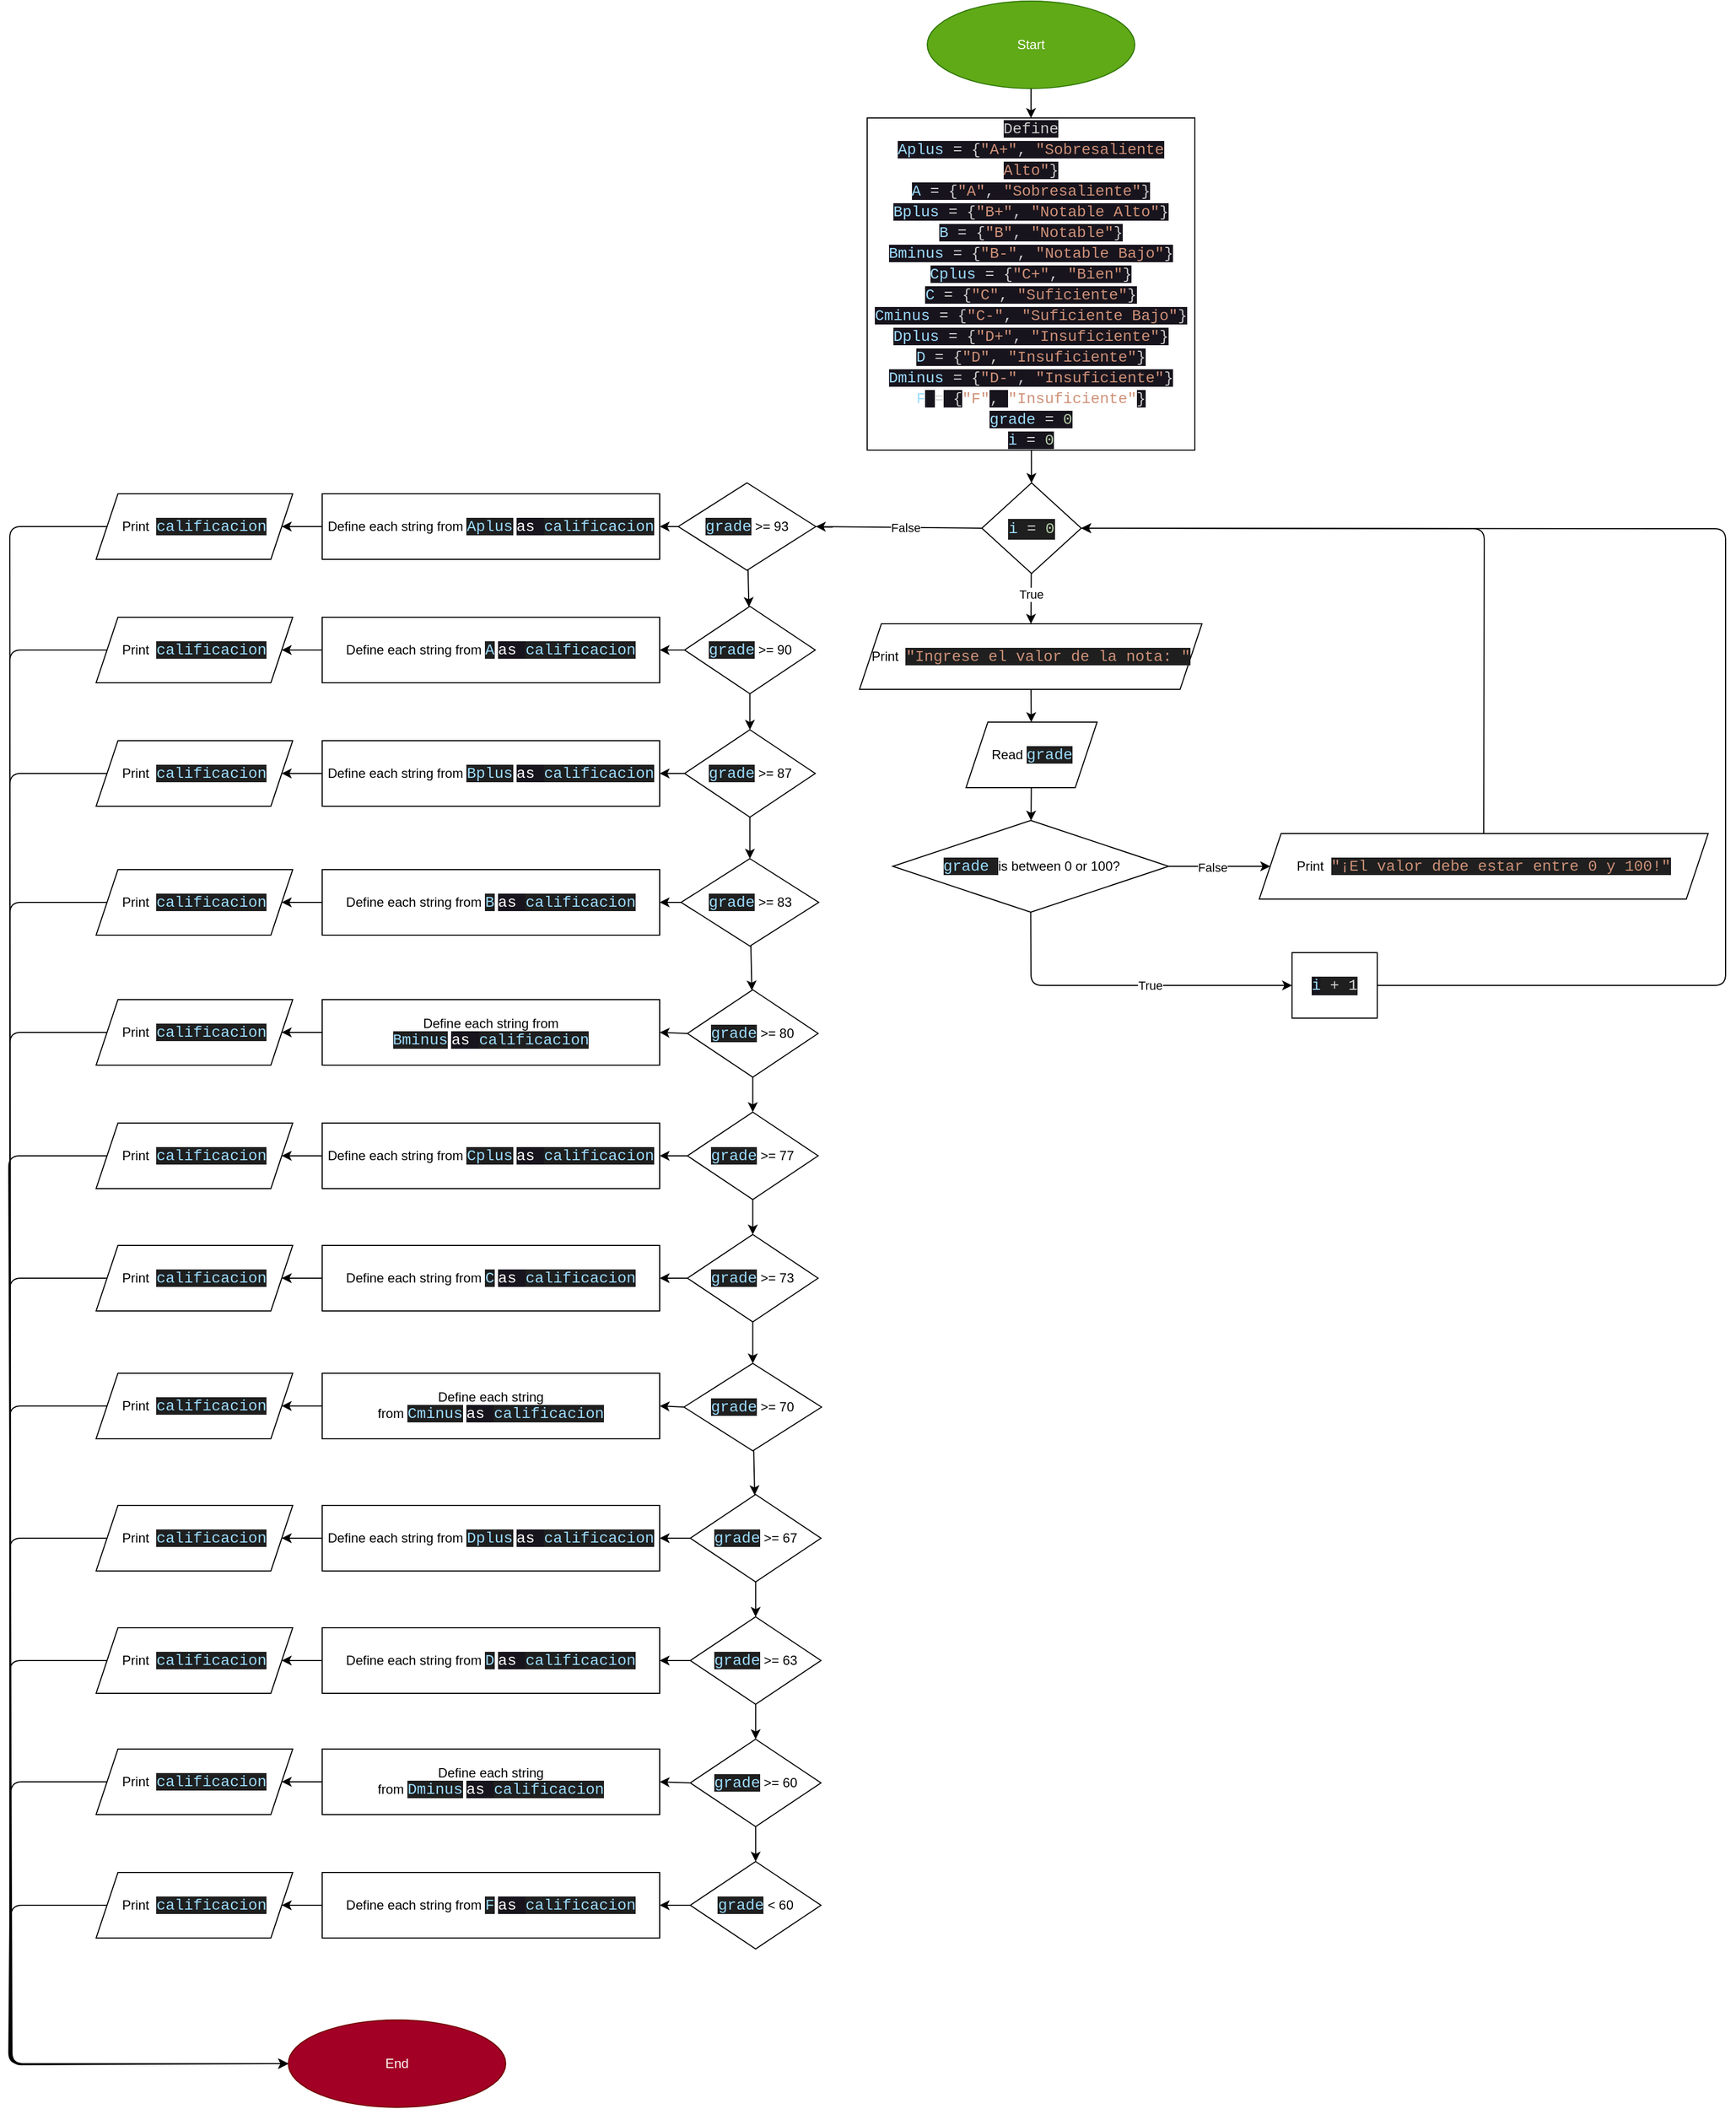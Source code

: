 <mxfile>
    <diagram id="XSylBhmxbTBiI_QQTQJq" name="Page-1">
        <mxGraphModel dx="666" dy="461" grid="0" gridSize="10" guides="1" tooltips="1" connect="1" arrows="1" fold="1" page="1" pageScale="1" pageWidth="1700" pageHeight="2100" background="none" math="0" shadow="0">
            <root>
                <mxCell id="0"/>
                <mxCell id="1" parent="0"/>
                <mxCell id="4" style="edgeStyle=none;html=1;exitX=0.5;exitY=1;exitDx=0;exitDy=0;entryX=0.5;entryY=0;entryDx=0;entryDy=0;" parent="1" source="2" target="3" edge="1">
                    <mxGeometry relative="1" as="geometry"/>
                </mxCell>
                <mxCell id="2" value="Start" style="ellipse;whiteSpace=wrap;html=1;fillColor=#60a917;fontColor=#ffffff;strokeColor=#2D7600;" parent="1" vertex="1">
                    <mxGeometry x="903" y="74" width="190" height="80" as="geometry"/>
                </mxCell>
                <mxCell id="8" value="" style="edgeStyle=none;html=1;" parent="1" source="3" target="7" edge="1">
                    <mxGeometry relative="1" as="geometry"/>
                </mxCell>
                <mxCell id="3" value="&lt;div style=&quot;color: rgb(204, 204, 204); font-family: Consolas, &amp;quot;Courier New&amp;quot;, monospace; font-size: 14px; line-height: 19px;&quot;&gt;&lt;div style=&quot;&quot;&gt;&lt;span style=&quot;background-color: rgb(24, 20, 29);&quot;&gt;Define&lt;/span&gt;&lt;/div&gt;&lt;div style=&quot;&quot;&gt;&lt;span style=&quot;background-color: rgb(24, 20, 29);&quot;&gt;&lt;span style=&quot;color: rgb(156, 220, 254);&quot;&gt;Aplus&lt;/span&gt; &lt;span style=&quot;color: rgb(212, 212, 212);&quot;&gt;=&lt;/span&gt; {&lt;span style=&quot;color: rgb(206, 145, 120);&quot;&gt;&quot;A+&quot;&lt;/span&gt;, &lt;span style=&quot;color: rgb(206, 145, 120);&quot;&gt;&quot;Sobresaliente Alto&quot;&lt;/span&gt;}&lt;/span&gt;&lt;/div&gt;&lt;div style=&quot;&quot;&gt;&lt;span style=&quot;background-color: rgb(24, 20, 29);&quot;&gt;&lt;span style=&quot;color: #9cdcfe;&quot;&gt;A&lt;/span&gt; &lt;span style=&quot;color: #d4d4d4;&quot;&gt;=&lt;/span&gt; {&lt;span style=&quot;color: #ce9178;&quot;&gt;&quot;A&quot;&lt;/span&gt;, &lt;span style=&quot;color: #ce9178;&quot;&gt;&quot;Sobresaliente&quot;&lt;/span&gt;}&lt;/span&gt;&lt;/div&gt;&lt;div style=&quot;&quot;&gt;&lt;span style=&quot;background-color: rgb(24, 20, 29);&quot;&gt;&lt;span style=&quot;color: #9cdcfe;&quot;&gt;Bplus&lt;/span&gt; &lt;span style=&quot;color: #d4d4d4;&quot;&gt;=&lt;/span&gt; {&lt;span style=&quot;color: #ce9178;&quot;&gt;&quot;B+&quot;&lt;/span&gt;, &lt;span style=&quot;color: #ce9178;&quot;&gt;&quot;Notable Alto&quot;&lt;/span&gt;}&lt;/span&gt;&lt;/div&gt;&lt;div style=&quot;&quot;&gt;&lt;span style=&quot;background-color: rgb(24, 20, 29);&quot;&gt;&lt;span style=&quot;color: #9cdcfe;&quot;&gt;B&lt;/span&gt; &lt;span style=&quot;color: #d4d4d4;&quot;&gt;=&lt;/span&gt; {&lt;span style=&quot;color: #ce9178;&quot;&gt;&quot;B&quot;&lt;/span&gt;, &lt;span style=&quot;color: #ce9178;&quot;&gt;&quot;Notable&quot;&lt;/span&gt;}&lt;/span&gt;&lt;/div&gt;&lt;div style=&quot;&quot;&gt;&lt;span style=&quot;background-color: rgb(24, 20, 29);&quot;&gt;&lt;span style=&quot;color: #9cdcfe;&quot;&gt;Bminus&lt;/span&gt; &lt;span style=&quot;color: #d4d4d4;&quot;&gt;=&lt;/span&gt; {&lt;span style=&quot;color: #ce9178;&quot;&gt;&quot;B-&quot;&lt;/span&gt;, &lt;span style=&quot;color: #ce9178;&quot;&gt;&quot;Notable Bajo&quot;&lt;/span&gt;}&lt;/span&gt;&lt;/div&gt;&lt;div style=&quot;&quot;&gt;&lt;span style=&quot;background-color: rgb(24, 20, 29);&quot;&gt;&lt;span style=&quot;color: #9cdcfe;&quot;&gt;Cplus&lt;/span&gt; &lt;span style=&quot;color: #d4d4d4;&quot;&gt;=&lt;/span&gt; {&lt;span style=&quot;color: #ce9178;&quot;&gt;&quot;C+&quot;&lt;/span&gt;, &lt;span style=&quot;color: #ce9178;&quot;&gt;&quot;Bien&quot;&lt;/span&gt;}&lt;/span&gt;&lt;/div&gt;&lt;div style=&quot;&quot;&gt;&lt;span style=&quot;background-color: rgb(24, 20, 29);&quot;&gt;&lt;span style=&quot;color: #9cdcfe;&quot;&gt;C&lt;/span&gt; &lt;span style=&quot;color: #d4d4d4;&quot;&gt;=&lt;/span&gt; {&lt;span style=&quot;color: #ce9178;&quot;&gt;&quot;C&quot;&lt;/span&gt;, &lt;span style=&quot;color: #ce9178;&quot;&gt;&quot;Suficiente&quot;&lt;/span&gt;}&lt;/span&gt;&lt;/div&gt;&lt;div style=&quot;&quot;&gt;&lt;span style=&quot;background-color: rgb(24, 20, 29);&quot;&gt;&lt;span style=&quot;color: #9cdcfe;&quot;&gt;Cminus&lt;/span&gt; &lt;span style=&quot;color: #d4d4d4;&quot;&gt;=&lt;/span&gt; {&lt;span style=&quot;color: #ce9178;&quot;&gt;&quot;C-&quot;&lt;/span&gt;, &lt;span style=&quot;color: #ce9178;&quot;&gt;&quot;Suficiente Bajo&quot;&lt;/span&gt;}&lt;/span&gt;&lt;/div&gt;&lt;div style=&quot;&quot;&gt;&lt;span style=&quot;background-color: rgb(24, 20, 29);&quot;&gt;&lt;span style=&quot;color: #9cdcfe;&quot;&gt;Dplus&lt;/span&gt; &lt;span style=&quot;color: #d4d4d4;&quot;&gt;=&lt;/span&gt; {&lt;span style=&quot;color: #ce9178;&quot;&gt;&quot;D+&quot;&lt;/span&gt;, &lt;span style=&quot;color: #ce9178;&quot;&gt;&quot;Insuficiente&quot;&lt;/span&gt;}&lt;/span&gt;&lt;/div&gt;&lt;div style=&quot;&quot;&gt;&lt;span style=&quot;background-color: rgb(24, 20, 29);&quot;&gt;&lt;span style=&quot;color: #9cdcfe;&quot;&gt;D&lt;/span&gt; &lt;span style=&quot;color: #d4d4d4;&quot;&gt;=&lt;/span&gt; {&lt;span style=&quot;color: #ce9178;&quot;&gt;&quot;D&quot;&lt;/span&gt;, &lt;span style=&quot;color: #ce9178;&quot;&gt;&quot;Insuficiente&quot;&lt;/span&gt;}&lt;/span&gt;&lt;/div&gt;&lt;div style=&quot;&quot;&gt;&lt;span style=&quot;background-color: rgb(24, 20, 29);&quot;&gt;&lt;span style=&quot;color: #9cdcfe;&quot;&gt;Dminus&lt;/span&gt; &lt;span style=&quot;color: #d4d4d4;&quot;&gt;=&lt;/span&gt; {&lt;span style=&quot;color: #ce9178;&quot;&gt;&quot;D-&quot;&lt;/span&gt;, &lt;span style=&quot;color: #ce9178;&quot;&gt;&quot;Insuficiente&quot;&lt;/span&gt;}&lt;/span&gt;&lt;/div&gt;&lt;div style=&quot;&quot;&gt;&lt;span style=&quot;color: rgb(156, 220, 254);&quot;&gt;F&lt;/span&gt;&lt;span style=&quot;background-color: rgb(24, 20, 29);&quot;&gt; &lt;/span&gt;&lt;span style=&quot;color: rgb(212, 212, 212);&quot;&gt;=&lt;/span&gt;&lt;span style=&quot;background-color: rgb(24, 20, 29);&quot;&gt; {&lt;/span&gt;&lt;span style=&quot;color: rgb(206, 145, 120);&quot;&gt;&quot;F&quot;&lt;/span&gt;&lt;span style=&quot;background-color: rgb(24, 20, 29);&quot;&gt;, &lt;/span&gt;&lt;span style=&quot;color: rgb(206, 145, 120);&quot;&gt;&quot;Insuficiente&quot;&lt;/span&gt;&lt;span style=&quot;background-color: rgb(24, 20, 29);&quot;&gt;}&lt;/span&gt;&lt;/div&gt;&lt;div style=&quot;&quot;&gt;&lt;div&gt;&lt;span style=&quot;background-color: rgb(24, 20, 29);&quot;&gt;&lt;span style=&quot;color: rgb(156, 220, 254);&quot;&gt;grade&lt;/span&gt;&amp;nbsp;&lt;span style=&quot;color: rgb(212, 212, 212);&quot;&gt;=&lt;/span&gt;&amp;nbsp;&lt;span style=&quot;color: rgb(181, 206, 168);&quot;&gt;0&lt;/span&gt;&lt;/span&gt;&lt;/div&gt;&lt;div&gt;&lt;span style=&quot;background-color: rgb(24, 20, 29);&quot;&gt;&lt;span style=&quot;color: rgb(156, 220, 254);&quot;&gt;i&lt;/span&gt;&amp;nbsp;&lt;span style=&quot;color: rgb(212, 212, 212);&quot;&gt;=&lt;/span&gt;&amp;nbsp;&lt;span style=&quot;color: rgb(181, 206, 168);&quot;&gt;0&lt;/span&gt;&lt;/span&gt;&lt;/div&gt;&lt;/div&gt;&lt;/div&gt;" style="whiteSpace=wrap;html=1;" parent="1" vertex="1">
                    <mxGeometry x="848" y="181" width="300" height="304" as="geometry"/>
                </mxCell>
                <mxCell id="10" value="" style="edgeStyle=none;html=1;" parent="1" source="7" target="9" edge="1">
                    <mxGeometry relative="1" as="geometry"/>
                </mxCell>
                <mxCell id="27" value="True" style="edgeLabel;html=1;align=center;verticalAlign=middle;resizable=0;points=[];" parent="10" vertex="1" connectable="0">
                    <mxGeometry x="-0.494" y="1" relative="1" as="geometry">
                        <mxPoint x="-1" y="7" as="offset"/>
                    </mxGeometry>
                </mxCell>
                <mxCell id="42" style="edgeStyle=none;html=1;exitX=0;exitY=0.5;exitDx=0;exitDy=0;entryX=1;entryY=0.5;entryDx=0;entryDy=0;" parent="1" source="7" target="28" edge="1">
                    <mxGeometry relative="1" as="geometry"/>
                </mxCell>
                <mxCell id="43" value="False" style="edgeLabel;html=1;align=center;verticalAlign=middle;resizable=0;points=[];" parent="42" vertex="1" connectable="0">
                    <mxGeometry x="-0.349" y="2" relative="1" as="geometry">
                        <mxPoint x="-21" y="-2" as="offset"/>
                    </mxGeometry>
                </mxCell>
                <mxCell id="7" value="&lt;div style=&quot;background-color: rgb(31, 31, 31); font-family: Consolas, &amp;quot;Courier New&amp;quot;, monospace; font-size: 14px; line-height: 19px;&quot;&gt;&lt;span style=&quot;color: rgb(156, 220, 254);&quot;&gt;i&lt;/span&gt; &lt;span style=&quot;color: rgb(212, 212, 212);&quot;&gt;=&lt;/span&gt;&amp;nbsp;&lt;span style=&quot;color: rgb(181, 206, 168);&quot;&gt;0&lt;/span&gt;&lt;/div&gt;" style="rhombus;whiteSpace=wrap;html=1;" parent="1" vertex="1">
                    <mxGeometry x="953" y="515" width="91" height="83" as="geometry"/>
                </mxCell>
                <mxCell id="14" value="" style="edgeStyle=none;html=1;" parent="1" source="9" target="13" edge="1">
                    <mxGeometry relative="1" as="geometry"/>
                </mxCell>
                <mxCell id="9" value="Print&amp;nbsp;&amp;nbsp;&lt;span style=&quot;color: rgb(206, 145, 120); background-color: rgb(31, 31, 31); font-family: Consolas, &amp;quot;Courier New&amp;quot;, monospace; font-size: 14px;&quot;&gt;&quot;Ingrese el valor de la nota: &quot;&lt;/span&gt;" style="shape=parallelogram;perimeter=parallelogramPerimeter;whiteSpace=wrap;html=1;fixedSize=1;" parent="1" vertex="1">
                    <mxGeometry x="841" y="644" width="313.5" height="60" as="geometry"/>
                </mxCell>
                <mxCell id="18" value="" style="edgeStyle=none;html=1;" parent="1" source="13" target="17" edge="1">
                    <mxGeometry relative="1" as="geometry"/>
                </mxCell>
                <mxCell id="13" value="Read&amp;nbsp;&lt;span style=&quot;color: rgb(156, 220, 254); background-color: rgb(31, 31, 31); font-family: Consolas, &amp;quot;Courier New&amp;quot;, monospace; font-size: 14px;&quot;&gt;grade&lt;/span&gt;" style="shape=parallelogram;perimeter=parallelogramPerimeter;whiteSpace=wrap;html=1;fixedSize=1;" parent="1" vertex="1">
                    <mxGeometry x="938.5" y="734" width="120" height="60" as="geometry"/>
                </mxCell>
                <mxCell id="23" value="" style="edgeStyle=none;html=1;" parent="1" source="17" target="22" edge="1">
                    <mxGeometry relative="1" as="geometry"/>
                </mxCell>
                <mxCell id="24" value="False" style="edgeLabel;html=1;align=center;verticalAlign=middle;resizable=0;points=[];" parent="23" vertex="1" connectable="0">
                    <mxGeometry x="-0.149" y="-1" relative="1" as="geometry">
                        <mxPoint as="offset"/>
                    </mxGeometry>
                </mxCell>
                <mxCell id="39" style="edgeStyle=none;html=1;exitX=0.5;exitY=1;exitDx=0;exitDy=0;entryX=0;entryY=0.5;entryDx=0;entryDy=0;" parent="1" source="17" target="34" edge="1">
                    <mxGeometry relative="1" as="geometry">
                        <Array as="points">
                            <mxPoint x="998" y="975"/>
                        </Array>
                    </mxGeometry>
                </mxCell>
                <mxCell id="17" value="&lt;span style=&quot;color: rgb(156, 220, 254); background-color: rgb(31, 31, 31); font-family: Consolas, &amp;quot;Courier New&amp;quot;, monospace; font-size: 14px;&quot;&gt;grade&amp;nbsp;&lt;/span&gt;is between 0 or 100?" style="rhombus;whiteSpace=wrap;html=1;" parent="1" vertex="1">
                    <mxGeometry x="871.5" y="824" width="252.5" height="84" as="geometry"/>
                </mxCell>
                <mxCell id="26" style="edgeStyle=none;html=1;exitX=0.5;exitY=0;exitDx=0;exitDy=0;entryX=1;entryY=0.5;entryDx=0;entryDy=0;" parent="1" source="22" target="7" edge="1">
                    <mxGeometry relative="1" as="geometry">
                        <Array as="points">
                            <mxPoint x="1413" y="557"/>
                        </Array>
                    </mxGeometry>
                </mxCell>
                <mxCell id="22" value="Print&amp;nbsp;&amp;nbsp;&lt;span style=&quot;color: rgb(206, 145, 120); background-color: rgb(31, 31, 31); font-family: Consolas, &amp;quot;Courier New&amp;quot;, monospace; font-size: 14px;&quot;&gt;&quot;&lt;/span&gt;&lt;span style=&quot;color: rgb(206, 145, 120); background-color: rgb(31, 31, 31); font-family: Consolas, &amp;quot;Courier New&amp;quot;, monospace; font-size: 14px;&quot;&gt;¡El valor debe estar entre 0 y 100!&lt;/span&gt;&lt;span style=&quot;background-color: rgb(31, 31, 31); color: rgb(206, 145, 120); font-family: Consolas, &amp;quot;Courier New&amp;quot;, monospace; font-size: 14px;&quot;&gt;&quot;&lt;/span&gt;" style="shape=parallelogram;perimeter=parallelogramPerimeter;whiteSpace=wrap;html=1;fixedSize=1;" parent="1" vertex="1">
                    <mxGeometry x="1207" y="836" width="411" height="60" as="geometry"/>
                </mxCell>
                <mxCell id="45" value="" style="edgeStyle=none;html=1;" parent="1" source="28" target="44" edge="1">
                    <mxGeometry relative="1" as="geometry"/>
                </mxCell>
                <mxCell id="70" value="" style="edgeStyle=none;html=1;" parent="1" source="28" target="69" edge="1">
                    <mxGeometry relative="1" as="geometry"/>
                </mxCell>
                <mxCell id="28" value="&lt;span style=&quot;color: rgb(156, 220, 254); background-color: rgb(31, 31, 31); font-family: Consolas, &amp;quot;Courier New&amp;quot;, monospace; font-size: 14px;&quot;&gt;grade&lt;/span&gt;&amp;nbsp;&amp;gt;= 93" style="rhombus;whiteSpace=wrap;html=1;" parent="1" vertex="1">
                    <mxGeometry x="675" y="515" width="126" height="80" as="geometry"/>
                </mxCell>
                <mxCell id="40" style="edgeStyle=none;html=1;exitX=1;exitY=0.5;exitDx=0;exitDy=0;entryX=1;entryY=0.5;entryDx=0;entryDy=0;" parent="1" source="34" target="7" edge="1">
                    <mxGeometry relative="1" as="geometry">
                        <Array as="points">
                            <mxPoint x="1634" y="975"/>
                            <mxPoint x="1634" y="557"/>
                        </Array>
                    </mxGeometry>
                </mxCell>
                <mxCell id="34" value="&lt;span style=&quot;font-family: Consolas, &amp;quot;Courier New&amp;quot;, monospace; font-size: 14px; color: rgb(156, 220, 254);&quot;&gt;i&lt;/span&gt;&lt;span style=&quot;font-family: Consolas, &amp;quot;Courier New&amp;quot;, monospace; font-size: 14px; background-color: rgb(31, 31, 31);&quot;&gt;&amp;nbsp;&lt;font color=&quot;#d4d4d4&quot;&gt;+ 1&lt;/font&gt;&lt;/span&gt;" style="whiteSpace=wrap;html=1;labelBackgroundColor=#18141d;" parent="1" vertex="1">
                    <mxGeometry x="1237" y="945" width="78" height="60" as="geometry"/>
                </mxCell>
                <mxCell id="41" value="True" style="edgeLabel;html=1;align=center;verticalAlign=middle;resizable=0;points=[];" parent="1" vertex="1" connectable="0">
                    <mxGeometry x="1102" y="972" as="geometry">
                        <mxPoint x="5" y="3" as="offset"/>
                    </mxGeometry>
                </mxCell>
                <mxCell id="47" style="edgeStyle=none;html=1;exitX=0.5;exitY=1;exitDx=0;exitDy=0;entryX=0.5;entryY=0;entryDx=0;entryDy=0;" parent="1" source="44" target="46" edge="1">
                    <mxGeometry relative="1" as="geometry"/>
                </mxCell>
                <mxCell id="107" style="edgeStyle=none;html=1;exitX=0;exitY=0.5;exitDx=0;exitDy=0;entryX=1;entryY=0.5;entryDx=0;entryDy=0;fontColor=#FFFFFF;" parent="1" source="44" target="74" edge="1">
                    <mxGeometry relative="1" as="geometry"/>
                </mxCell>
                <mxCell id="44" value="&lt;span style=&quot;color: rgb(156, 220, 254); background-color: rgb(31, 31, 31); font-family: Consolas, &amp;quot;Courier New&amp;quot;, monospace; font-size: 14px;&quot;&gt;grade&lt;/span&gt;&amp;nbsp;&amp;gt;= 90" style="rhombus;whiteSpace=wrap;html=1;" parent="1" vertex="1">
                    <mxGeometry x="680.81" y="628" width="119.63" height="80" as="geometry"/>
                </mxCell>
                <mxCell id="53" style="edgeStyle=none;html=1;exitX=0.5;exitY=1;exitDx=0;exitDy=0;entryX=0.5;entryY=0;entryDx=0;entryDy=0;" parent="1" source="46" target="49" edge="1">
                    <mxGeometry relative="1" as="geometry"/>
                </mxCell>
                <mxCell id="108" style="edgeStyle=none;html=1;exitX=0;exitY=0.5;exitDx=0;exitDy=0;entryX=1;entryY=0.5;entryDx=0;entryDy=0;fontColor=#FFFFFF;" parent="1" source="46" target="78" edge="1">
                    <mxGeometry relative="1" as="geometry"/>
                </mxCell>
                <mxCell id="46" value="&lt;span style=&quot;color: rgb(156, 220, 254); background-color: rgb(31, 31, 31); font-family: Consolas, &amp;quot;Courier New&amp;quot;, monospace; font-size: 14px;&quot;&gt;grade&lt;/span&gt;&amp;nbsp;&amp;gt;= 87" style="rhombus;whiteSpace=wrap;html=1;" parent="1" vertex="1">
                    <mxGeometry x="680.81" y="741" width="119.63" height="80" as="geometry"/>
                </mxCell>
                <mxCell id="48" value="" style="edgeStyle=none;html=1;" parent="1" source="49" target="51" edge="1">
                    <mxGeometry relative="1" as="geometry"/>
                </mxCell>
                <mxCell id="109" style="edgeStyle=none;html=1;exitX=0;exitY=0.5;exitDx=0;exitDy=0;entryX=1;entryY=0.5;entryDx=0;entryDy=0;fontColor=#FFFFFF;" parent="1" source="49" target="81" edge="1">
                    <mxGeometry relative="1" as="geometry"/>
                </mxCell>
                <mxCell id="49" value="&lt;span style=&quot;color: rgb(156, 220, 254); background-color: rgb(31, 31, 31); font-family: Consolas, &amp;quot;Courier New&amp;quot;, monospace; font-size: 14px;&quot;&gt;grade&lt;/span&gt;&amp;nbsp;&amp;gt;= 83" style="rhombus;whiteSpace=wrap;html=1;" parent="1" vertex="1">
                    <mxGeometry x="677.63" y="859" width="126" height="80" as="geometry"/>
                </mxCell>
                <mxCell id="54" style="edgeStyle=none;html=1;exitX=0.5;exitY=1;exitDx=0;exitDy=0;entryX=0.5;entryY=0;entryDx=0;entryDy=0;" parent="1" source="51" target="52" edge="1">
                    <mxGeometry relative="1" as="geometry"/>
                </mxCell>
                <mxCell id="110" style="edgeStyle=none;html=1;exitX=0;exitY=0.5;exitDx=0;exitDy=0;entryX=1;entryY=0.5;entryDx=0;entryDy=0;fontColor=#FFFFFF;" parent="1" source="51" target="84" edge="1">
                    <mxGeometry relative="1" as="geometry"/>
                </mxCell>
                <mxCell id="51" value="&lt;span style=&quot;color: rgb(156, 220, 254); background-color: rgb(31, 31, 31); font-family: Consolas, &amp;quot;Courier New&amp;quot;, monospace; font-size: 14px;&quot;&gt;grade&lt;/span&gt;&amp;nbsp;&amp;gt;= 80" style="rhombus;whiteSpace=wrap;html=1;" parent="1" vertex="1">
                    <mxGeometry x="683.44" y="979" width="119.63" height="80" as="geometry"/>
                </mxCell>
                <mxCell id="62" style="edgeStyle=none;html=1;exitX=0.5;exitY=1;exitDx=0;exitDy=0;entryX=0.5;entryY=0;entryDx=0;entryDy=0;" parent="1" source="52" target="56" edge="1">
                    <mxGeometry relative="1" as="geometry"/>
                </mxCell>
                <mxCell id="111" style="edgeStyle=none;html=1;exitX=0;exitY=0.5;exitDx=0;exitDy=0;entryX=1;entryY=0.5;entryDx=0;entryDy=0;fontColor=#FFFFFF;" parent="1" source="52" target="87" edge="1">
                    <mxGeometry relative="1" as="geometry"/>
                </mxCell>
                <mxCell id="52" value="&lt;span style=&quot;color: rgb(156, 220, 254); background-color: rgb(31, 31, 31); font-family: Consolas, &amp;quot;Courier New&amp;quot;, monospace; font-size: 14px;&quot;&gt;grade&lt;/span&gt;&amp;nbsp;&amp;gt;= 77" style="rhombus;whiteSpace=wrap;html=1;" parent="1" vertex="1">
                    <mxGeometry x="683.44" y="1091" width="119.63" height="80" as="geometry"/>
                </mxCell>
                <mxCell id="55" style="edgeStyle=none;html=1;exitX=0.5;exitY=1;exitDx=0;exitDy=0;entryX=0.5;entryY=0;entryDx=0;entryDy=0;" parent="1" source="56" target="58" edge="1">
                    <mxGeometry relative="1" as="geometry"/>
                </mxCell>
                <mxCell id="112" style="edgeStyle=none;html=1;exitX=0;exitY=0.5;exitDx=0;exitDy=0;entryX=1;entryY=0.5;entryDx=0;entryDy=0;fontColor=#FFFFFF;" parent="1" source="56" target="90" edge="1">
                    <mxGeometry relative="1" as="geometry"/>
                </mxCell>
                <mxCell id="56" value="&lt;span style=&quot;color: rgb(156, 220, 254); background-color: rgb(31, 31, 31); font-family: Consolas, &amp;quot;Courier New&amp;quot;, monospace; font-size: 14px;&quot;&gt;grade&lt;/span&gt;&amp;nbsp;&amp;gt;= 73" style="rhombus;whiteSpace=wrap;html=1;" parent="1" vertex="1">
                    <mxGeometry x="683.43" y="1203" width="119.63" height="80" as="geometry"/>
                </mxCell>
                <mxCell id="57" value="" style="edgeStyle=none;html=1;" parent="1" source="58" target="60" edge="1">
                    <mxGeometry relative="1" as="geometry"/>
                </mxCell>
                <mxCell id="113" style="edgeStyle=none;html=1;exitX=0;exitY=0.5;exitDx=0;exitDy=0;entryX=1;entryY=0.5;entryDx=0;entryDy=0;fontColor=#FFFFFF;" parent="1" source="58" target="93" edge="1">
                    <mxGeometry relative="1" as="geometry"/>
                </mxCell>
                <mxCell id="58" value="&lt;span style=&quot;color: rgb(156, 220, 254); background-color: rgb(31, 31, 31); font-family: Consolas, &amp;quot;Courier New&amp;quot;, monospace; font-size: 14px;&quot;&gt;grade&lt;/span&gt;&amp;nbsp;&amp;gt;= 70" style="rhombus;whiteSpace=wrap;html=1;" parent="1" vertex="1">
                    <mxGeometry x="680.25" y="1321" width="126" height="80" as="geometry"/>
                </mxCell>
                <mxCell id="59" style="edgeStyle=none;html=1;exitX=0.5;exitY=1;exitDx=0;exitDy=0;entryX=0.5;entryY=0;entryDx=0;entryDy=0;" parent="1" source="60" target="61" edge="1">
                    <mxGeometry relative="1" as="geometry"/>
                </mxCell>
                <mxCell id="114" style="edgeStyle=none;html=1;exitX=0;exitY=0.5;exitDx=0;exitDy=0;entryX=1;entryY=0.5;entryDx=0;entryDy=0;fontColor=#FFFFFF;" parent="1" source="60" target="96" edge="1">
                    <mxGeometry relative="1" as="geometry"/>
                </mxCell>
                <mxCell id="60" value="&lt;span style=&quot;color: rgb(156, 220, 254); background-color: rgb(31, 31, 31); font-family: Consolas, &amp;quot;Courier New&amp;quot;, monospace; font-size: 14px;&quot;&gt;grade&lt;/span&gt;&amp;nbsp;&amp;gt;= 67" style="rhombus;whiteSpace=wrap;html=1;" parent="1" vertex="1">
                    <mxGeometry x="686.06" y="1441" width="119.63" height="80" as="geometry"/>
                </mxCell>
                <mxCell id="64" style="edgeStyle=none;html=1;exitX=0.5;exitY=1;exitDx=0;exitDy=0;entryX=0.5;entryY=0;entryDx=0;entryDy=0;" parent="1" source="61" target="63" edge="1">
                    <mxGeometry relative="1" as="geometry"/>
                </mxCell>
                <mxCell id="115" style="edgeStyle=none;html=1;exitX=0;exitY=0.5;exitDx=0;exitDy=0;entryX=1;entryY=0.5;entryDx=0;entryDy=0;fontColor=#FFFFFF;" parent="1" source="61" target="99" edge="1">
                    <mxGeometry relative="1" as="geometry"/>
                </mxCell>
                <mxCell id="61" value="&lt;span style=&quot;color: rgb(156, 220, 254); background-color: rgb(31, 31, 31); font-family: Consolas, &amp;quot;Courier New&amp;quot;, monospace; font-size: 14px;&quot;&gt;grade&lt;/span&gt;&amp;nbsp;&amp;gt;= 63" style="rhombus;whiteSpace=wrap;html=1;" parent="1" vertex="1">
                    <mxGeometry x="686.06" y="1553" width="119.63" height="80" as="geometry"/>
                </mxCell>
                <mxCell id="66" style="edgeStyle=none;html=1;exitX=0.5;exitY=1;exitDx=0;exitDy=0;entryX=0.5;entryY=0;entryDx=0;entryDy=0;" parent="1" source="63" target="65" edge="1">
                    <mxGeometry relative="1" as="geometry"/>
                </mxCell>
                <mxCell id="116" style="edgeStyle=none;html=1;exitX=0;exitY=0.5;exitDx=0;exitDy=0;entryX=1;entryY=0.5;entryDx=0;entryDy=0;fontColor=#FFFFFF;" parent="1" source="63" target="102" edge="1">
                    <mxGeometry relative="1" as="geometry"/>
                </mxCell>
                <mxCell id="63" value="&lt;span style=&quot;color: rgb(156, 220, 254); background-color: rgb(31, 31, 31); font-family: Consolas, &amp;quot;Courier New&amp;quot;, monospace; font-size: 14px;&quot;&gt;grade&lt;/span&gt;&amp;nbsp;&amp;gt;= 60" style="rhombus;whiteSpace=wrap;html=1;" parent="1" vertex="1">
                    <mxGeometry x="686.06" y="1665" width="119.63" height="80" as="geometry"/>
                </mxCell>
                <mxCell id="117" style="edgeStyle=none;html=1;exitX=0;exitY=0.5;exitDx=0;exitDy=0;entryX=1;entryY=0.5;entryDx=0;entryDy=0;fontColor=#FFFFFF;" parent="1" source="65" target="105" edge="1">
                    <mxGeometry relative="1" as="geometry"/>
                </mxCell>
                <mxCell id="65" value="&lt;span style=&quot;color: rgb(156, 220, 254); background-color: rgb(31, 31, 31); font-family: Consolas, &amp;quot;Courier New&amp;quot;, monospace; font-size: 14px;&quot;&gt;grade&lt;/span&gt;&amp;nbsp;&amp;lt; 60" style="rhombus;whiteSpace=wrap;html=1;" parent="1" vertex="1">
                    <mxGeometry x="686.06" y="1777" width="119.63" height="80" as="geometry"/>
                </mxCell>
                <mxCell id="72" value="" style="edgeStyle=none;html=1;fontColor=#FFFFFF;" parent="1" source="69" target="71" edge="1">
                    <mxGeometry relative="1" as="geometry"/>
                </mxCell>
                <mxCell id="69" value="Define each string from&amp;nbsp;&lt;span style=&quot;color: rgb(156, 220, 254); font-family: Consolas, &amp;quot;Courier New&amp;quot;, monospace; font-size: 14px; background-color: rgb(31, 31, 31);&quot;&gt;Aplus&lt;/span&gt;&amp;nbsp;&lt;span style=&quot;color: rgb(255, 255, 255); font-family: Consolas, &amp;quot;Courier New&amp;quot;, monospace; font-size: 14px; background-color: rgb(24, 20, 29);&quot;&gt;as&amp;nbsp;&lt;/span&gt;&lt;span style=&quot;background-color: rgb(31, 31, 31); color: rgb(156, 220, 254); font-family: Consolas, &amp;quot;Courier New&amp;quot;, monospace; font-size: 14px;&quot;&gt;calificacion&lt;/span&gt;" style="whiteSpace=wrap;html=1;" parent="1" vertex="1">
                    <mxGeometry x="349" y="525" width="309" height="60" as="geometry"/>
                </mxCell>
                <mxCell id="118" style="edgeStyle=none;html=1;exitX=0;exitY=0.5;exitDx=0;exitDy=0;entryX=0;entryY=0.5;entryDx=0;entryDy=0;" parent="1" source="71" target="120" edge="1">
                    <mxGeometry relative="1" as="geometry">
                        <mxPoint x="437.571" y="1986.0" as="targetPoint"/>
                        <Array as="points">
                            <mxPoint x="63" y="555"/>
                            <mxPoint x="64" y="1963"/>
                        </Array>
                    </mxGeometry>
                </mxCell>
                <mxCell id="71" value="Print&amp;nbsp;&amp;nbsp;&lt;span style=&quot;color: rgb(156, 220, 254); background-color: rgb(31, 31, 31); font-family: Consolas, &amp;quot;Courier New&amp;quot;, monospace; font-size: 14px;&quot;&gt;calificacion&lt;/span&gt;" style="shape=parallelogram;perimeter=parallelogramPerimeter;whiteSpace=wrap;html=1;fixedSize=1;" parent="1" vertex="1">
                    <mxGeometry x="142" y="525" width="180" height="60" as="geometry"/>
                </mxCell>
                <mxCell id="73" value="" style="edgeStyle=none;html=1;fontColor=#FFFFFF;" parent="1" source="74" target="75" edge="1">
                    <mxGeometry relative="1" as="geometry"/>
                </mxCell>
                <mxCell id="74" value="Define each string from&amp;nbsp;&lt;span style=&quot;color: rgb(156, 220, 254); font-family: Consolas, &amp;quot;Courier New&amp;quot;, monospace; font-size: 14px; background-color: rgb(31, 31, 31);&quot;&gt;A&lt;/span&gt;&amp;nbsp;&lt;span style=&quot;color: rgb(255, 255, 255); font-family: Consolas, &amp;quot;Courier New&amp;quot;, monospace; font-size: 14px; background-color: rgb(24, 20, 29);&quot;&gt;as&amp;nbsp;&lt;/span&gt;&lt;span style=&quot;background-color: rgb(31, 31, 31); color: rgb(156, 220, 254); font-family: Consolas, &amp;quot;Courier New&amp;quot;, monospace; font-size: 14px;&quot;&gt;calificacion&lt;/span&gt;" style="whiteSpace=wrap;html=1;" parent="1" vertex="1">
                    <mxGeometry x="349" y="638" width="309" height="60" as="geometry"/>
                </mxCell>
                <mxCell id="121" style="edgeStyle=none;html=1;exitX=0;exitY=0.5;exitDx=0;exitDy=0;entryX=0;entryY=0.5;entryDx=0;entryDy=0;" parent="1" source="75" target="120" edge="1">
                    <mxGeometry relative="1" as="geometry">
                        <Array as="points">
                            <mxPoint x="63" y="668"/>
                            <mxPoint x="63" y="1962"/>
                        </Array>
                    </mxGeometry>
                </mxCell>
                <mxCell id="75" value="Print&amp;nbsp;&amp;nbsp;&lt;span style=&quot;color: rgb(156, 220, 254); background-color: rgb(31, 31, 31); font-family: Consolas, &amp;quot;Courier New&amp;quot;, monospace; font-size: 14px;&quot;&gt;calificacion&lt;/span&gt;" style="shape=parallelogram;perimeter=parallelogramPerimeter;whiteSpace=wrap;html=1;fixedSize=1;" parent="1" vertex="1">
                    <mxGeometry x="142" y="638" width="180" height="60" as="geometry"/>
                </mxCell>
                <mxCell id="77" value="" style="edgeStyle=none;html=1;fontColor=#FFFFFF;" parent="1" source="78" target="79" edge="1">
                    <mxGeometry relative="1" as="geometry"/>
                </mxCell>
                <mxCell id="78" value="Define each string from&amp;nbsp;&lt;span style=&quot;color: rgb(156, 220, 254); font-family: Consolas, &amp;quot;Courier New&amp;quot;, monospace; font-size: 14px; background-color: rgb(31, 31, 31);&quot;&gt;Bplus&lt;/span&gt;&amp;nbsp;&lt;span style=&quot;color: rgb(255, 255, 255); font-family: Consolas, &amp;quot;Courier New&amp;quot;, monospace; font-size: 14px; background-color: rgb(24, 20, 29);&quot;&gt;as&amp;nbsp;&lt;/span&gt;&lt;span style=&quot;background-color: rgb(31, 31, 31); color: rgb(156, 220, 254); font-family: Consolas, &amp;quot;Courier New&amp;quot;, monospace; font-size: 14px;&quot;&gt;calificacion&lt;/span&gt;" style="whiteSpace=wrap;html=1;" parent="1" vertex="1">
                    <mxGeometry x="349" y="751" width="309" height="60" as="geometry"/>
                </mxCell>
                <mxCell id="122" style="edgeStyle=none;html=1;exitX=0;exitY=0.5;exitDx=0;exitDy=0;entryX=0;entryY=0.5;entryDx=0;entryDy=0;" parent="1" source="79" target="120" edge="1">
                    <mxGeometry relative="1" as="geometry">
                        <Array as="points">
                            <mxPoint x="63" y="781"/>
                            <mxPoint x="63" y="1962"/>
                        </Array>
                    </mxGeometry>
                </mxCell>
                <mxCell id="79" value="Print&amp;nbsp;&amp;nbsp;&lt;span style=&quot;color: rgb(156, 220, 254); background-color: rgb(31, 31, 31); font-family: Consolas, &amp;quot;Courier New&amp;quot;, monospace; font-size: 14px;&quot;&gt;calificacion&lt;/span&gt;" style="shape=parallelogram;perimeter=parallelogramPerimeter;whiteSpace=wrap;html=1;fixedSize=1;" parent="1" vertex="1">
                    <mxGeometry x="142" y="751" width="180" height="60" as="geometry"/>
                </mxCell>
                <mxCell id="80" value="" style="edgeStyle=none;html=1;fontColor=#FFFFFF;" parent="1" source="81" target="82" edge="1">
                    <mxGeometry relative="1" as="geometry"/>
                </mxCell>
                <mxCell id="81" value="Define each string from&amp;nbsp;&lt;span style=&quot;color: rgb(156, 220, 254); font-family: Consolas, &amp;quot;Courier New&amp;quot;, monospace; font-size: 14px; background-color: rgb(31, 31, 31);&quot;&gt;B&lt;/span&gt;&amp;nbsp;&lt;span style=&quot;color: rgb(255, 255, 255); font-family: Consolas, &amp;quot;Courier New&amp;quot;, monospace; font-size: 14px; background-color: rgb(24, 20, 29);&quot;&gt;as&amp;nbsp;&lt;/span&gt;&lt;span style=&quot;background-color: rgb(31, 31, 31); color: rgb(156, 220, 254); font-family: Consolas, &amp;quot;Courier New&amp;quot;, monospace; font-size: 14px;&quot;&gt;calificacion&lt;/span&gt;" style="whiteSpace=wrap;html=1;" parent="1" vertex="1">
                    <mxGeometry x="349" y="869" width="309" height="60" as="geometry"/>
                </mxCell>
                <mxCell id="123" style="edgeStyle=none;html=1;exitX=0;exitY=0.5;exitDx=0;exitDy=0;entryX=0;entryY=0.5;entryDx=0;entryDy=0;" parent="1" source="82" target="120" edge="1">
                    <mxGeometry relative="1" as="geometry">
                        <Array as="points">
                            <mxPoint x="63" y="899"/>
                            <mxPoint x="63" y="1962"/>
                        </Array>
                    </mxGeometry>
                </mxCell>
                <mxCell id="82" value="Print&amp;nbsp;&amp;nbsp;&lt;span style=&quot;color: rgb(156, 220, 254); background-color: rgb(31, 31, 31); font-family: Consolas, &amp;quot;Courier New&amp;quot;, monospace; font-size: 14px;&quot;&gt;calificacion&lt;/span&gt;" style="shape=parallelogram;perimeter=parallelogramPerimeter;whiteSpace=wrap;html=1;fixedSize=1;" parent="1" vertex="1">
                    <mxGeometry x="142" y="869" width="180" height="60" as="geometry"/>
                </mxCell>
                <mxCell id="83" value="" style="edgeStyle=none;html=1;fontColor=#FFFFFF;" parent="1" source="84" target="85" edge="1">
                    <mxGeometry relative="1" as="geometry"/>
                </mxCell>
                <mxCell id="84" value="Define each string from &lt;font face=&quot;Consolas, Courier New, monospace&quot; color=&quot;#9cdcfe&quot;&gt;&lt;span style=&quot;font-size: 14px; background-color: rgb(31, 31, 31);&quot;&gt;Bminus&lt;/span&gt;&lt;/font&gt;&amp;nbsp;&lt;span style=&quot;color: rgb(255, 255, 255); font-family: Consolas, &amp;quot;Courier New&amp;quot;, monospace; font-size: 14px; background-color: rgb(24, 20, 29);&quot;&gt;as&amp;nbsp;&lt;/span&gt;&lt;span style=&quot;background-color: rgb(31, 31, 31); color: rgb(156, 220, 254); font-family: Consolas, &amp;quot;Courier New&amp;quot;, monospace; font-size: 14px;&quot;&gt;calificacion&lt;/span&gt;" style="whiteSpace=wrap;html=1;" parent="1" vertex="1">
                    <mxGeometry x="349" y="988" width="309" height="60" as="geometry"/>
                </mxCell>
                <mxCell id="124" style="edgeStyle=none;html=1;exitX=0;exitY=0.5;exitDx=0;exitDy=0;entryX=0;entryY=0.5;entryDx=0;entryDy=0;" parent="1" source="85" target="120" edge="1">
                    <mxGeometry relative="1" as="geometry">
                        <Array as="points">
                            <mxPoint x="63" y="1018"/>
                            <mxPoint x="63" y="1962"/>
                        </Array>
                    </mxGeometry>
                </mxCell>
                <mxCell id="85" value="Print&amp;nbsp;&amp;nbsp;&lt;span style=&quot;color: rgb(156, 220, 254); background-color: rgb(31, 31, 31); font-family: Consolas, &amp;quot;Courier New&amp;quot;, monospace; font-size: 14px;&quot;&gt;calificacion&lt;/span&gt;" style="shape=parallelogram;perimeter=parallelogramPerimeter;whiteSpace=wrap;html=1;fixedSize=1;" parent="1" vertex="1">
                    <mxGeometry x="142" y="988" width="180" height="60" as="geometry"/>
                </mxCell>
                <mxCell id="86" value="" style="edgeStyle=none;html=1;fontColor=#FFFFFF;" parent="1" source="87" target="88" edge="1">
                    <mxGeometry relative="1" as="geometry"/>
                </mxCell>
                <mxCell id="87" value="Define each string from &lt;span style=&quot;color: rgb(156, 220, 254); font-family: Consolas, &amp;quot;Courier New&amp;quot;, monospace; font-size: 14px; background-color: rgb(31, 31, 31);&quot;&gt;Cplus&lt;/span&gt;&amp;nbsp;&lt;span style=&quot;color: rgb(255, 255, 255); font-family: Consolas, &amp;quot;Courier New&amp;quot;, monospace; font-size: 14px; background-color: rgb(24, 20, 29);&quot;&gt;as&amp;nbsp;&lt;/span&gt;&lt;span style=&quot;background-color: rgb(31, 31, 31); color: rgb(156, 220, 254); font-family: Consolas, &amp;quot;Courier New&amp;quot;, monospace; font-size: 14px;&quot;&gt;calificacion&lt;/span&gt;" style="whiteSpace=wrap;html=1;" parent="1" vertex="1">
                    <mxGeometry x="349" y="1101" width="309" height="60" as="geometry"/>
                </mxCell>
                <mxCell id="125" style="edgeStyle=none;html=1;exitX=0;exitY=0.5;exitDx=0;exitDy=0;entryX=0;entryY=0.5;entryDx=0;entryDy=0;" parent="1" source="88" target="120" edge="1">
                    <mxGeometry relative="1" as="geometry">
                        <Array as="points">
                            <mxPoint x="62" y="1131"/>
                            <mxPoint x="65" y="1962"/>
                        </Array>
                    </mxGeometry>
                </mxCell>
                <mxCell id="88" value="Print&amp;nbsp;&amp;nbsp;&lt;span style=&quot;color: rgb(156, 220, 254); background-color: rgb(31, 31, 31); font-family: Consolas, &amp;quot;Courier New&amp;quot;, monospace; font-size: 14px;&quot;&gt;calificacion&lt;/span&gt;" style="shape=parallelogram;perimeter=parallelogramPerimeter;whiteSpace=wrap;html=1;fixedSize=1;" parent="1" vertex="1">
                    <mxGeometry x="142" y="1101" width="180" height="60" as="geometry"/>
                </mxCell>
                <mxCell id="89" value="" style="edgeStyle=none;html=1;fontColor=#FFFFFF;" parent="1" source="90" target="91" edge="1">
                    <mxGeometry relative="1" as="geometry"/>
                </mxCell>
                <mxCell id="90" value="Define each string from&amp;nbsp;&lt;span style=&quot;color: rgb(156, 220, 254); font-family: Consolas, &amp;quot;Courier New&amp;quot;, monospace; font-size: 14px; background-color: rgb(31, 31, 31);&quot;&gt;C&lt;/span&gt;&amp;nbsp;&lt;span style=&quot;color: rgb(255, 255, 255); font-family: Consolas, &amp;quot;Courier New&amp;quot;, monospace; font-size: 14px; background-color: rgb(24, 20, 29);&quot;&gt;as&amp;nbsp;&lt;/span&gt;&lt;span style=&quot;background-color: rgb(31, 31, 31); color: rgb(156, 220, 254); font-family: Consolas, &amp;quot;Courier New&amp;quot;, monospace; font-size: 14px;&quot;&gt;calificacion&lt;/span&gt;" style="whiteSpace=wrap;html=1;" parent="1" vertex="1">
                    <mxGeometry x="349" y="1213" width="309" height="60" as="geometry"/>
                </mxCell>
                <mxCell id="126" style="edgeStyle=none;html=1;exitX=0;exitY=0.5;exitDx=0;exitDy=0;entryX=0;entryY=0.5;entryDx=0;entryDy=0;" parent="1" source="91" target="120" edge="1">
                    <mxGeometry relative="1" as="geometry">
                        <Array as="points">
                            <mxPoint x="63" y="1243"/>
                            <mxPoint x="63" y="1962"/>
                        </Array>
                    </mxGeometry>
                </mxCell>
                <mxCell id="91" value="Print&amp;nbsp;&amp;nbsp;&lt;span style=&quot;color: rgb(156, 220, 254); background-color: rgb(31, 31, 31); font-family: Consolas, &amp;quot;Courier New&amp;quot;, monospace; font-size: 14px;&quot;&gt;calificacion&lt;/span&gt;" style="shape=parallelogram;perimeter=parallelogramPerimeter;whiteSpace=wrap;html=1;fixedSize=1;" parent="1" vertex="1">
                    <mxGeometry x="142" y="1213" width="180" height="60" as="geometry"/>
                </mxCell>
                <mxCell id="92" value="" style="edgeStyle=none;html=1;fontColor=#FFFFFF;" parent="1" source="93" target="94" edge="1">
                    <mxGeometry relative="1" as="geometry"/>
                </mxCell>
                <mxCell id="93" value="Define each string from&amp;nbsp;&lt;span style=&quot;color: rgb(156, 220, 254); font-family: Consolas, &amp;quot;Courier New&amp;quot;, monospace; font-size: 14px; background-color: rgb(31, 31, 31);&quot;&gt;Cminus&lt;/span&gt;&amp;nbsp;&lt;span style=&quot;color: rgb(255, 255, 255); font-family: Consolas, &amp;quot;Courier New&amp;quot;, monospace; font-size: 14px; background-color: rgb(24, 20, 29);&quot;&gt;as&amp;nbsp;&lt;/span&gt;&lt;span style=&quot;background-color: rgb(31, 31, 31); color: rgb(156, 220, 254); font-family: Consolas, &amp;quot;Courier New&amp;quot;, monospace; font-size: 14px;&quot;&gt;calificacion&lt;/span&gt;" style="whiteSpace=wrap;html=1;" parent="1" vertex="1">
                    <mxGeometry x="349" y="1330" width="309" height="60" as="geometry"/>
                </mxCell>
                <mxCell id="127" style="edgeStyle=none;html=1;exitX=0;exitY=0.5;exitDx=0;exitDy=0;entryX=0;entryY=0.5;entryDx=0;entryDy=0;" parent="1" source="94" target="120" edge="1">
                    <mxGeometry relative="1" as="geometry">
                        <Array as="points">
                            <mxPoint x="63" y="1360"/>
                            <mxPoint x="63" y="1962"/>
                        </Array>
                    </mxGeometry>
                </mxCell>
                <mxCell id="94" value="Print&amp;nbsp;&amp;nbsp;&lt;span style=&quot;color: rgb(156, 220, 254); background-color: rgb(31, 31, 31); font-family: Consolas, &amp;quot;Courier New&amp;quot;, monospace; font-size: 14px;&quot;&gt;calificacion&lt;/span&gt;" style="shape=parallelogram;perimeter=parallelogramPerimeter;whiteSpace=wrap;html=1;fixedSize=1;" parent="1" vertex="1">
                    <mxGeometry x="142" y="1330" width="180" height="60" as="geometry"/>
                </mxCell>
                <mxCell id="95" value="" style="edgeStyle=none;html=1;fontColor=#FFFFFF;" parent="1" source="96" target="97" edge="1">
                    <mxGeometry relative="1" as="geometry"/>
                </mxCell>
                <mxCell id="96" value="Define each string from&amp;nbsp;&lt;span style=&quot;color: rgb(156, 220, 254); font-family: Consolas, &amp;quot;Courier New&amp;quot;, monospace; font-size: 14px; background-color: rgb(31, 31, 31);&quot;&gt;Dplus&lt;/span&gt;&amp;nbsp;&lt;span style=&quot;color: rgb(255, 255, 255); font-family: Consolas, &amp;quot;Courier New&amp;quot;, monospace; font-size: 14px; background-color: rgb(24, 20, 29);&quot;&gt;as&amp;nbsp;&lt;/span&gt;&lt;span style=&quot;background-color: rgb(31, 31, 31); color: rgb(156, 220, 254); font-family: Consolas, &amp;quot;Courier New&amp;quot;, monospace; font-size: 14px;&quot;&gt;calificacion&lt;/span&gt;" style="whiteSpace=wrap;html=1;" parent="1" vertex="1">
                    <mxGeometry x="349" y="1451" width="309" height="60" as="geometry"/>
                </mxCell>
                <mxCell id="128" style="edgeStyle=none;html=1;exitX=0;exitY=0.5;exitDx=0;exitDy=0;entryX=0;entryY=0.5;entryDx=0;entryDy=0;" parent="1" source="97" target="120" edge="1">
                    <mxGeometry relative="1" as="geometry">
                        <Array as="points">
                            <mxPoint x="63" y="1481"/>
                            <mxPoint x="63" y="1962"/>
                        </Array>
                    </mxGeometry>
                </mxCell>
                <mxCell id="97" value="Print&amp;nbsp;&amp;nbsp;&lt;span style=&quot;color: rgb(156, 220, 254); background-color: rgb(31, 31, 31); font-family: Consolas, &amp;quot;Courier New&amp;quot;, monospace; font-size: 14px;&quot;&gt;calificacion&lt;/span&gt;" style="shape=parallelogram;perimeter=parallelogramPerimeter;whiteSpace=wrap;html=1;fixedSize=1;" parent="1" vertex="1">
                    <mxGeometry x="142" y="1451" width="180" height="60" as="geometry"/>
                </mxCell>
                <mxCell id="98" value="" style="edgeStyle=none;html=1;fontColor=#FFFFFF;" parent="1" source="99" target="100" edge="1">
                    <mxGeometry relative="1" as="geometry"/>
                </mxCell>
                <mxCell id="99" value="Define each string from&amp;nbsp;&lt;span style=&quot;color: rgb(156, 220, 254); font-family: Consolas, &amp;quot;Courier New&amp;quot;, monospace; font-size: 14px; background-color: rgb(31, 31, 31);&quot;&gt;D&lt;/span&gt;&amp;nbsp;&lt;span style=&quot;color: rgb(255, 255, 255); font-family: Consolas, &amp;quot;Courier New&amp;quot;, monospace; font-size: 14px; background-color: rgb(24, 20, 29);&quot;&gt;as&amp;nbsp;&lt;/span&gt;&lt;span style=&quot;background-color: rgb(31, 31, 31); color: rgb(156, 220, 254); font-family: Consolas, &amp;quot;Courier New&amp;quot;, monospace; font-size: 14px;&quot;&gt;calificacion&lt;/span&gt;" style="whiteSpace=wrap;html=1;" parent="1" vertex="1">
                    <mxGeometry x="349" y="1563" width="309" height="60" as="geometry"/>
                </mxCell>
                <mxCell id="129" style="edgeStyle=none;html=1;exitX=0;exitY=0.5;exitDx=0;exitDy=0;entryX=0;entryY=0.5;entryDx=0;entryDy=0;" parent="1" source="100" target="120" edge="1">
                    <mxGeometry relative="1" as="geometry">
                        <Array as="points">
                            <mxPoint x="63" y="1593"/>
                            <mxPoint x="63" y="1962"/>
                        </Array>
                    </mxGeometry>
                </mxCell>
                <mxCell id="100" value="Print&amp;nbsp;&amp;nbsp;&lt;span style=&quot;color: rgb(156, 220, 254); background-color: rgb(31, 31, 31); font-family: Consolas, &amp;quot;Courier New&amp;quot;, monospace; font-size: 14px;&quot;&gt;calificacion&lt;/span&gt;" style="shape=parallelogram;perimeter=parallelogramPerimeter;whiteSpace=wrap;html=1;fixedSize=1;" parent="1" vertex="1">
                    <mxGeometry x="142" y="1563" width="180" height="60" as="geometry"/>
                </mxCell>
                <mxCell id="101" value="" style="edgeStyle=none;html=1;fontColor=#FFFFFF;" parent="1" source="102" target="103" edge="1">
                    <mxGeometry relative="1" as="geometry"/>
                </mxCell>
                <mxCell id="102" value="Define each string from&amp;nbsp;&lt;span style=&quot;color: rgb(156, 220, 254); font-family: Consolas, &amp;quot;Courier New&amp;quot;, monospace; font-size: 14px; background-color: rgb(31, 31, 31);&quot;&gt;Dminus&lt;/span&gt;&amp;nbsp;&lt;span style=&quot;color: rgb(255, 255, 255); font-family: Consolas, &amp;quot;Courier New&amp;quot;, monospace; font-size: 14px; background-color: rgb(24, 20, 29);&quot;&gt;as&amp;nbsp;&lt;/span&gt;&lt;span style=&quot;background-color: rgb(31, 31, 31); color: rgb(156, 220, 254); font-family: Consolas, &amp;quot;Courier New&amp;quot;, monospace; font-size: 14px;&quot;&gt;calificacion&lt;/span&gt;" style="whiteSpace=wrap;html=1;" parent="1" vertex="1">
                    <mxGeometry x="349" y="1674" width="309" height="60" as="geometry"/>
                </mxCell>
                <mxCell id="130" style="edgeStyle=none;html=1;exitX=0;exitY=0.5;exitDx=0;exitDy=0;entryX=0;entryY=0.5;entryDx=0;entryDy=0;" parent="1" source="103" target="120" edge="1">
                    <mxGeometry relative="1" as="geometry">
                        <Array as="points">
                            <mxPoint x="64" y="1704"/>
                            <mxPoint x="62" y="1962"/>
                        </Array>
                    </mxGeometry>
                </mxCell>
                <mxCell id="103" value="Print&amp;nbsp;&amp;nbsp;&lt;span style=&quot;color: rgb(156, 220, 254); background-color: rgb(31, 31, 31); font-family: Consolas, &amp;quot;Courier New&amp;quot;, monospace; font-size: 14px;&quot;&gt;calificacion&lt;/span&gt;" style="shape=parallelogram;perimeter=parallelogramPerimeter;whiteSpace=wrap;html=1;fixedSize=1;" parent="1" vertex="1">
                    <mxGeometry x="142" y="1674" width="180" height="60" as="geometry"/>
                </mxCell>
                <mxCell id="104" value="" style="edgeStyle=none;html=1;fontColor=#FFFFFF;" parent="1" source="105" target="106" edge="1">
                    <mxGeometry relative="1" as="geometry"/>
                </mxCell>
                <mxCell id="105" value="Define each string from &lt;font face=&quot;Consolas, Courier New, monospace&quot; color=&quot;#9cdcfe&quot;&gt;&lt;span style=&quot;font-size: 14px; background-color: rgb(31, 31, 31);&quot;&gt;F&lt;/span&gt;&lt;/font&gt;&amp;nbsp;&lt;span style=&quot;color: rgb(255, 255, 255); font-family: Consolas, &amp;quot;Courier New&amp;quot;, monospace; font-size: 14px; background-color: rgb(24, 20, 29);&quot;&gt;as&amp;nbsp;&lt;/span&gt;&lt;span style=&quot;background-color: rgb(31, 31, 31); color: rgb(156, 220, 254); font-family: Consolas, &amp;quot;Courier New&amp;quot;, monospace; font-size: 14px;&quot;&gt;calificacion&lt;/span&gt;" style="whiteSpace=wrap;html=1;" parent="1" vertex="1">
                    <mxGeometry x="349" y="1787" width="309" height="60" as="geometry"/>
                </mxCell>
                <mxCell id="131" style="edgeStyle=none;html=1;exitX=0;exitY=0.5;exitDx=0;exitDy=0;entryX=0;entryY=0.5;entryDx=0;entryDy=0;" parent="1" source="106" target="120" edge="1">
                    <mxGeometry relative="1" as="geometry">
                        <Array as="points">
                            <mxPoint x="64" y="1817"/>
                            <mxPoint x="64" y="1962"/>
                        </Array>
                    </mxGeometry>
                </mxCell>
                <mxCell id="106" value="Print&amp;nbsp;&amp;nbsp;&lt;span style=&quot;color: rgb(156, 220, 254); background-color: rgb(31, 31, 31); font-family: Consolas, &amp;quot;Courier New&amp;quot;, monospace; font-size: 14px;&quot;&gt;calificacion&lt;/span&gt;" style="shape=parallelogram;perimeter=parallelogramPerimeter;whiteSpace=wrap;html=1;fixedSize=1;" parent="1" vertex="1">
                    <mxGeometry x="142" y="1787" width="180" height="60" as="geometry"/>
                </mxCell>
                <mxCell id="120" value="End" style="ellipse;whiteSpace=wrap;html=1;fillColor=#a20025;fontColor=#ffffff;strokeColor=#6F0000;" parent="1" vertex="1">
                    <mxGeometry x="318" y="1922" width="199" height="80" as="geometry"/>
                </mxCell>
            </root>
        </mxGraphModel>
    </diagram>
</mxfile>